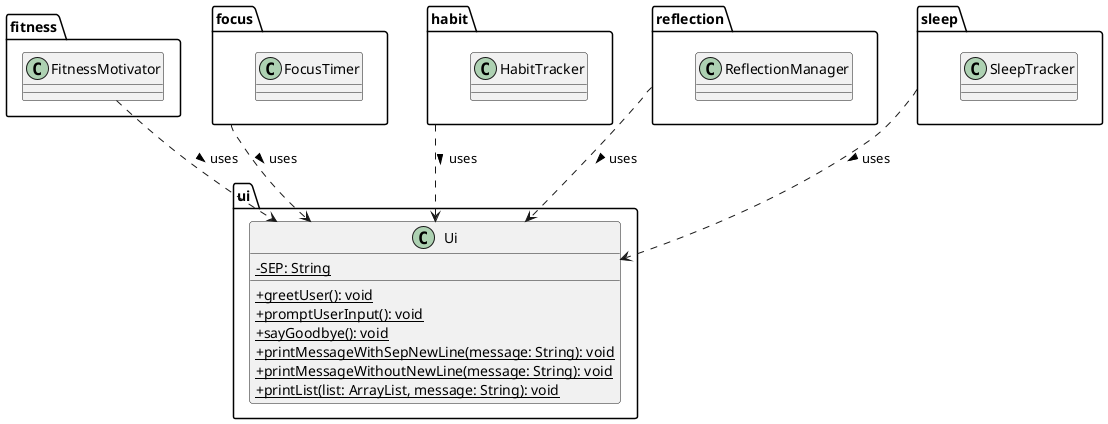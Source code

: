 @startuml

skinparam classAttributeIconSize 0

package ui {
    class Ui {
        - {static} SEP: String
        + {static} greetUser(): void
        + {static} promptUserInput(): void
        + {static} sayGoodbye(): void
        + {static} printMessageWithSepNewLine(message: String): void
        + {static} printMessageWithoutNewLine(message: String): void
        + {static} printList(list: ArrayList, message: String): void
    }
}

package fitness {
    class FitnessMotivator {
    }
}

package focus {
    class FocusTimer {
    }
}

package habit {
    class HabitTracker {
    }
}

package reflection {
    class ReflectionManager {
    }
}

package sleep {
    class SleepTracker {
    }
}

FitnessMotivator ..> Ui : uses >
focus ..> Ui : uses >
habit ..> Ui : uses >
reflection ..> Ui : uses >
sleep ..> Ui : uses >

@enduml